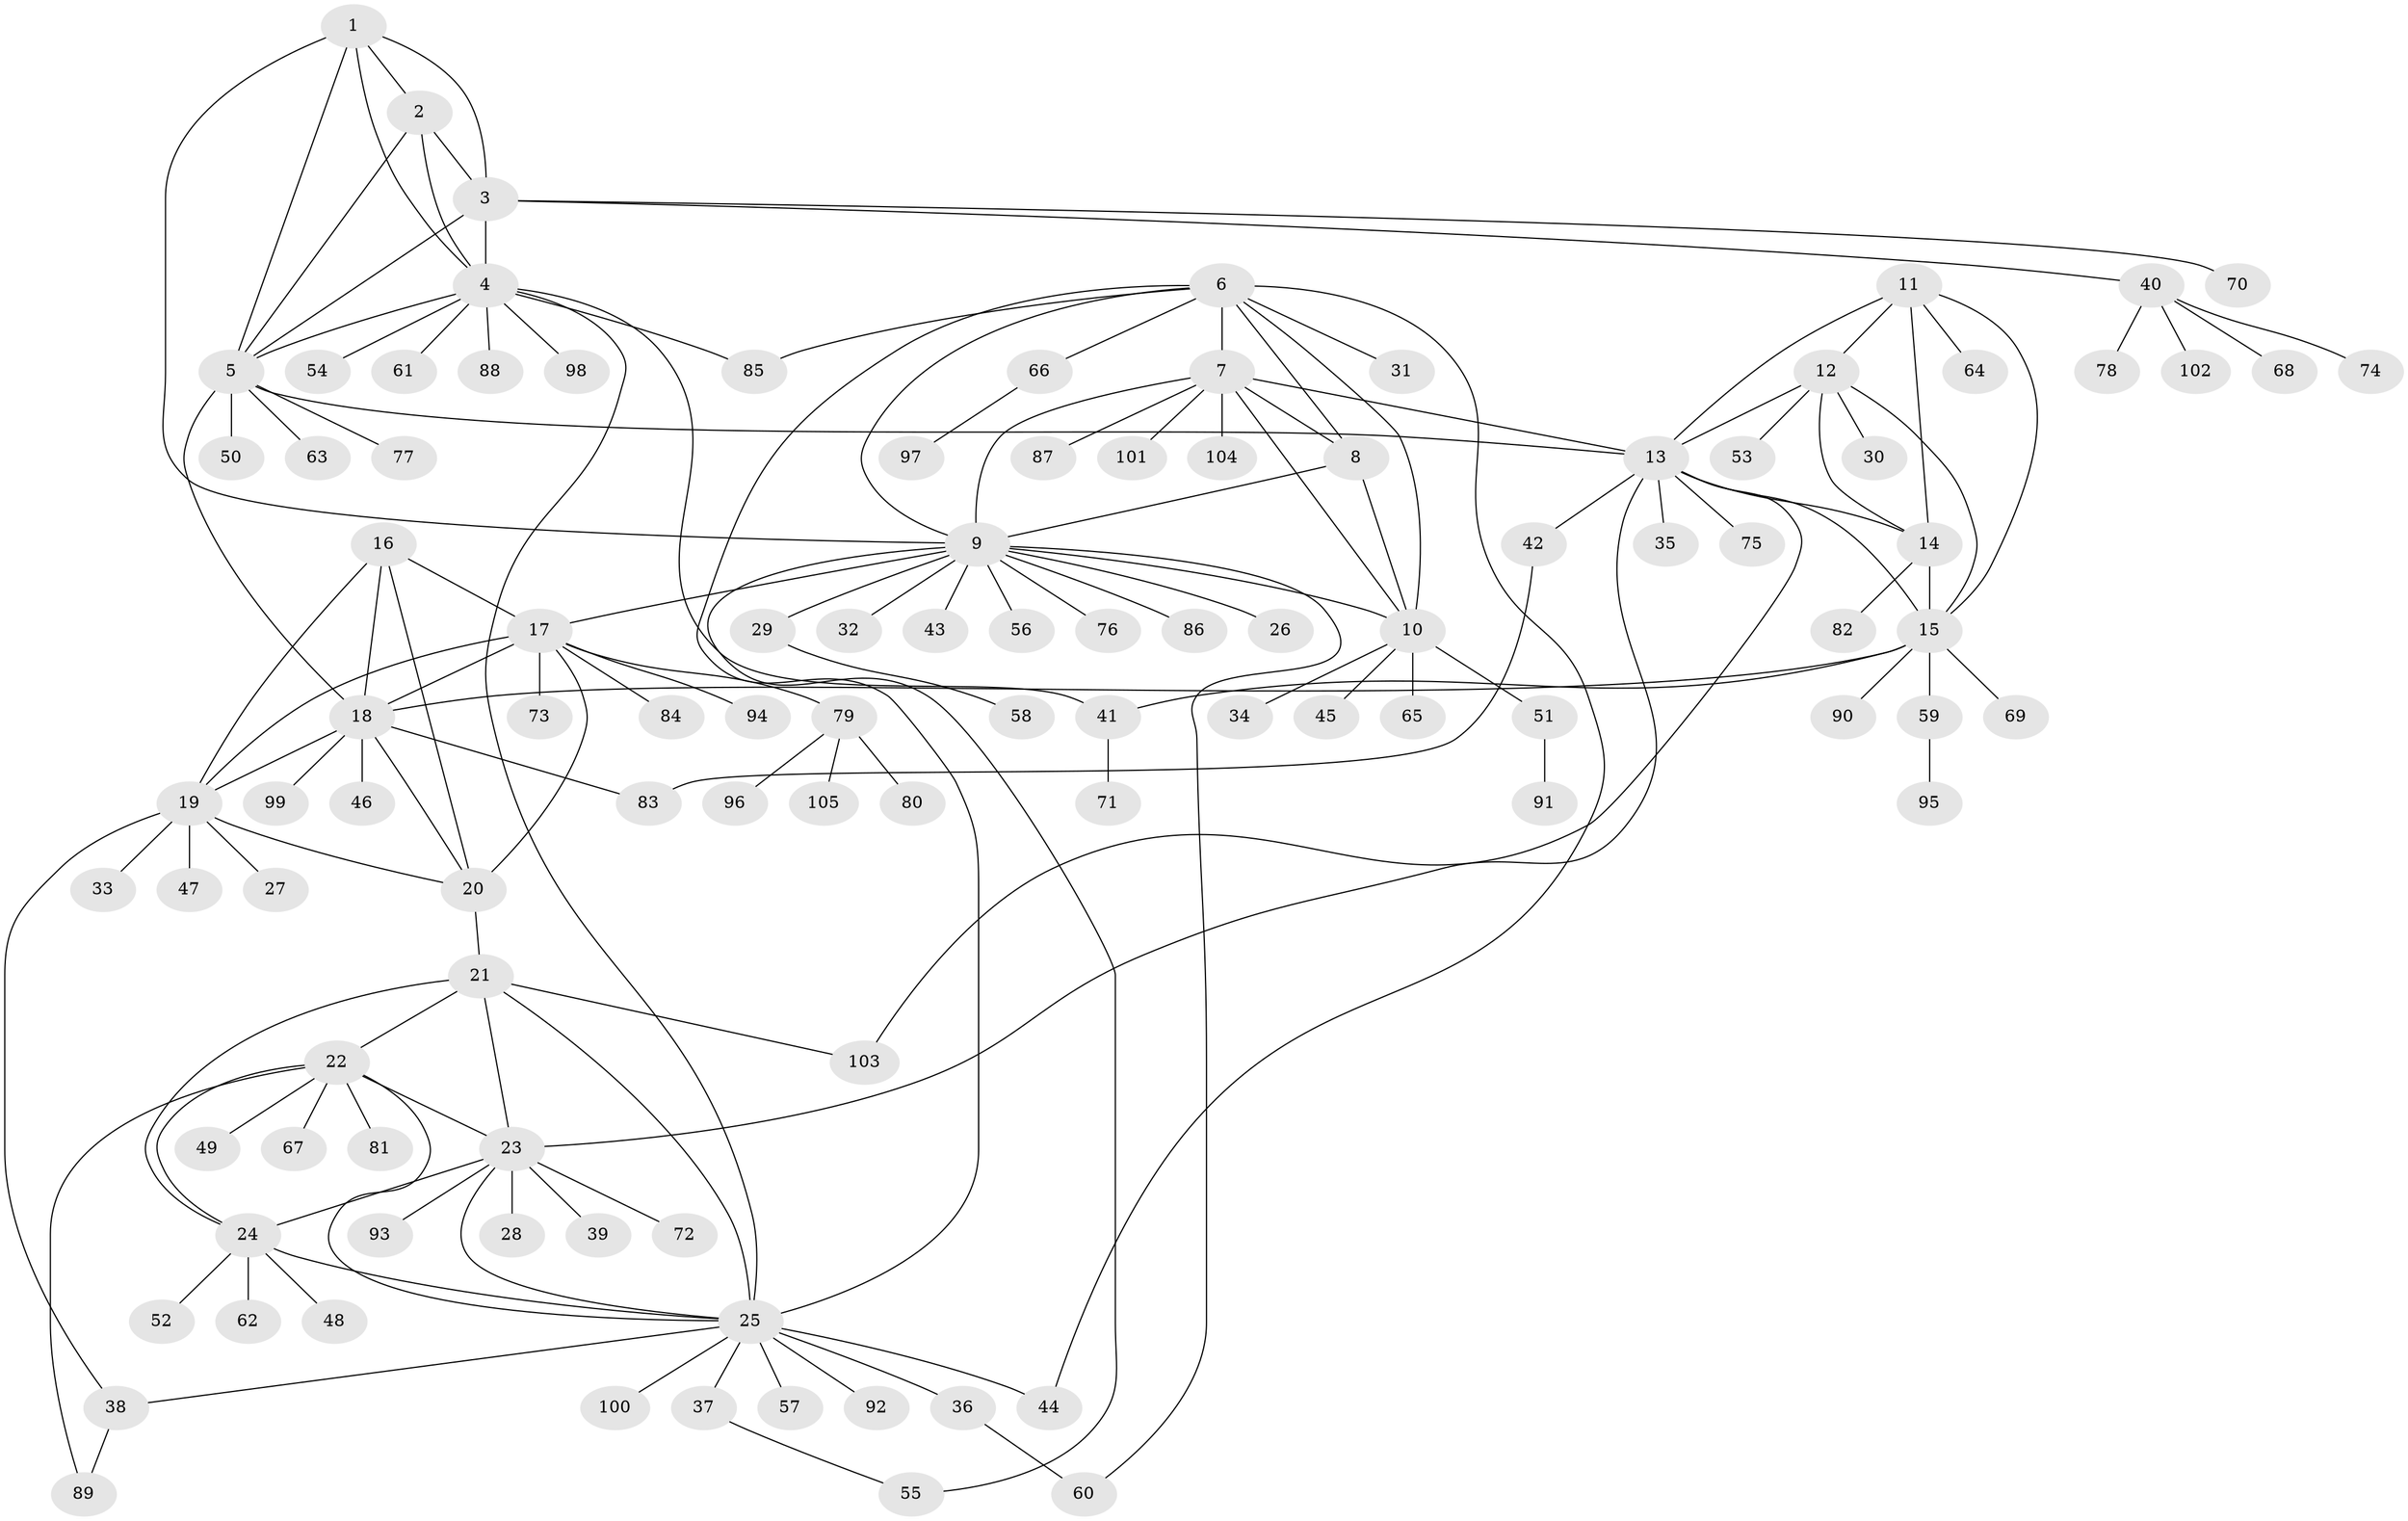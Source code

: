// Generated by graph-tools (version 1.1) at 2025/15/03/09/25 04:15:44]
// undirected, 105 vertices, 149 edges
graph export_dot {
graph [start="1"]
  node [color=gray90,style=filled];
  1;
  2;
  3;
  4;
  5;
  6;
  7;
  8;
  9;
  10;
  11;
  12;
  13;
  14;
  15;
  16;
  17;
  18;
  19;
  20;
  21;
  22;
  23;
  24;
  25;
  26;
  27;
  28;
  29;
  30;
  31;
  32;
  33;
  34;
  35;
  36;
  37;
  38;
  39;
  40;
  41;
  42;
  43;
  44;
  45;
  46;
  47;
  48;
  49;
  50;
  51;
  52;
  53;
  54;
  55;
  56;
  57;
  58;
  59;
  60;
  61;
  62;
  63;
  64;
  65;
  66;
  67;
  68;
  69;
  70;
  71;
  72;
  73;
  74;
  75;
  76;
  77;
  78;
  79;
  80;
  81;
  82;
  83;
  84;
  85;
  86;
  87;
  88;
  89;
  90;
  91;
  92;
  93;
  94;
  95;
  96;
  97;
  98;
  99;
  100;
  101;
  102;
  103;
  104;
  105;
  1 -- 2;
  1 -- 3;
  1 -- 4;
  1 -- 5;
  1 -- 9;
  2 -- 3;
  2 -- 4;
  2 -- 5;
  3 -- 4;
  3 -- 5;
  3 -- 40;
  3 -- 70;
  4 -- 5;
  4 -- 25;
  4 -- 41;
  4 -- 54;
  4 -- 61;
  4 -- 85;
  4 -- 88;
  4 -- 98;
  5 -- 13;
  5 -- 18;
  5 -- 50;
  5 -- 63;
  5 -- 77;
  6 -- 7;
  6 -- 8;
  6 -- 9;
  6 -- 10;
  6 -- 25;
  6 -- 31;
  6 -- 44;
  6 -- 66;
  6 -- 85;
  7 -- 8;
  7 -- 9;
  7 -- 10;
  7 -- 13;
  7 -- 87;
  7 -- 101;
  7 -- 104;
  8 -- 9;
  8 -- 10;
  9 -- 10;
  9 -- 17;
  9 -- 26;
  9 -- 29;
  9 -- 32;
  9 -- 43;
  9 -- 55;
  9 -- 56;
  9 -- 60;
  9 -- 76;
  9 -- 86;
  10 -- 34;
  10 -- 45;
  10 -- 51;
  10 -- 65;
  11 -- 12;
  11 -- 13;
  11 -- 14;
  11 -- 15;
  11 -- 64;
  12 -- 13;
  12 -- 14;
  12 -- 15;
  12 -- 30;
  12 -- 53;
  13 -- 14;
  13 -- 15;
  13 -- 23;
  13 -- 35;
  13 -- 42;
  13 -- 75;
  13 -- 103;
  14 -- 15;
  14 -- 82;
  15 -- 18;
  15 -- 41;
  15 -- 59;
  15 -- 69;
  15 -- 90;
  16 -- 17;
  16 -- 18;
  16 -- 19;
  16 -- 20;
  17 -- 18;
  17 -- 19;
  17 -- 20;
  17 -- 73;
  17 -- 79;
  17 -- 84;
  17 -- 94;
  18 -- 19;
  18 -- 20;
  18 -- 46;
  18 -- 83;
  18 -- 99;
  19 -- 20;
  19 -- 27;
  19 -- 33;
  19 -- 38;
  19 -- 47;
  20 -- 21;
  21 -- 22;
  21 -- 23;
  21 -- 24;
  21 -- 25;
  21 -- 103;
  22 -- 23;
  22 -- 24;
  22 -- 25;
  22 -- 49;
  22 -- 67;
  22 -- 81;
  22 -- 89;
  23 -- 24;
  23 -- 25;
  23 -- 28;
  23 -- 39;
  23 -- 72;
  23 -- 93;
  24 -- 25;
  24 -- 48;
  24 -- 52;
  24 -- 62;
  25 -- 36;
  25 -- 37;
  25 -- 38;
  25 -- 44;
  25 -- 57;
  25 -- 92;
  25 -- 100;
  29 -- 58;
  36 -- 60;
  37 -- 55;
  38 -- 89;
  40 -- 68;
  40 -- 74;
  40 -- 78;
  40 -- 102;
  41 -- 71;
  42 -- 83;
  51 -- 91;
  59 -- 95;
  66 -- 97;
  79 -- 80;
  79 -- 96;
  79 -- 105;
}
